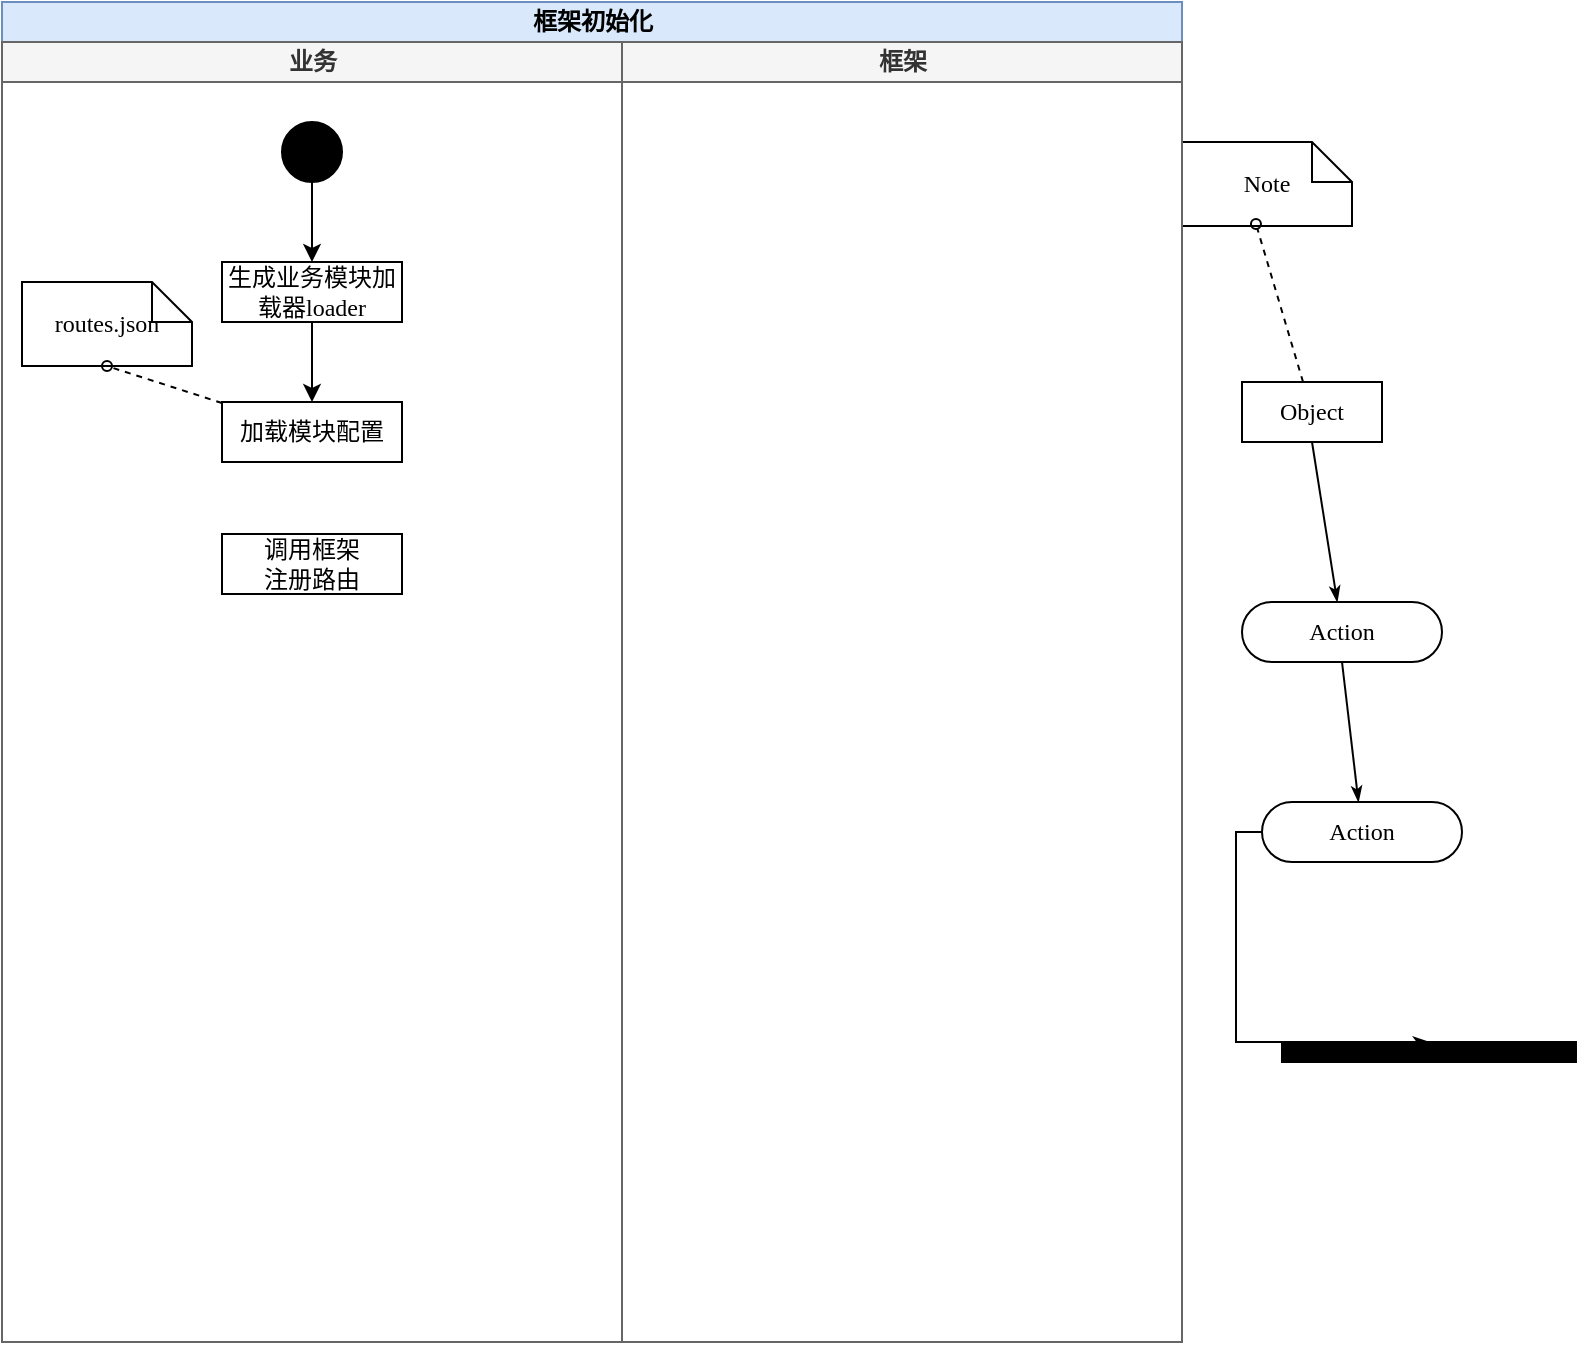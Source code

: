 <mxfile version="13.6.4" type="github">
  <diagram name="Page-1" id="0783ab3e-0a74-02c8-0abd-f7b4e66b4bec">
    <mxGraphModel dx="946" dy="623" grid="1" gridSize="10" guides="1" tooltips="1" connect="1" arrows="1" fold="1" page="1" pageScale="1" pageWidth="850" pageHeight="1100" background="#ffffff" math="0" shadow="0">
      <root>
        <mxCell id="0" />
        <mxCell id="1" parent="0" />
        <mxCell id="oB7Gcxh2frjxIkwhIaY--1" value="Note" style="shape=note;whiteSpace=wrap;html=1;rounded=0;shadow=0;comic=0;labelBackgroundColor=none;strokeWidth=1;fontFamily=Verdana;fontSize=12;align=center;size=20;" vertex="1" parent="1">
          <mxGeometry x="620" y="90" width="85" height="42" as="geometry" />
        </mxCell>
        <mxCell id="oB7Gcxh2frjxIkwhIaY--2" value="Object" style="rounded=0;whiteSpace=wrap;html=1;shadow=0;comic=0;labelBackgroundColor=none;strokeWidth=1;fontFamily=Verdana;fontSize=12;align=center;arcSize=50;" vertex="1" parent="1">
          <mxGeometry x="650" y="210" width="70" height="30" as="geometry" />
        </mxCell>
        <mxCell id="oB7Gcxh2frjxIkwhIaY--3" value="Action" style="rounded=1;whiteSpace=wrap;html=1;shadow=0;comic=0;labelBackgroundColor=none;strokeWidth=1;fontFamily=Verdana;fontSize=12;align=center;arcSize=50;" vertex="1" parent="1">
          <mxGeometry x="650" y="320" width="100" height="30" as="geometry" />
        </mxCell>
        <mxCell id="oB7Gcxh2frjxIkwhIaY--5" style="edgeStyle=none;rounded=0;html=1;labelBackgroundColor=none;startArrow=none;startFill=0;startSize=5;endArrow=oval;endFill=0;endSize=5;jettySize=auto;orthogonalLoop=1;strokeWidth=1;fontFamily=Verdana;fontSize=12;dashed=1;entryX=0.435;entryY=0.976;entryDx=0;entryDy=0;entryPerimeter=0;" edge="1" parent="1" source="oB7Gcxh2frjxIkwhIaY--2" target="oB7Gcxh2frjxIkwhIaY--1">
          <mxGeometry relative="1" as="geometry">
            <mxPoint x="139.625" y="324" as="sourcePoint" />
            <mxPoint x="170.625" y="300" as="targetPoint" />
          </mxGeometry>
        </mxCell>
        <mxCell id="1c1d494c118603dd-34" style="edgeStyle=none;rounded=0;html=1;labelBackgroundColor=none;startArrow=none;startFill=0;startSize=5;endArrow=classicThin;endFill=1;endSize=5;jettySize=auto;orthogonalLoop=1;strokeWidth=1;fontFamily=Verdana;fontSize=12;exitX=0.5;exitY=1;exitDx=0;exitDy=0;" parent="1" source="oB7Gcxh2frjxIkwhIaY--2" target="oB7Gcxh2frjxIkwhIaY--3" edge="1">
          <mxGeometry relative="1" as="geometry" />
        </mxCell>
        <mxCell id="1c1d494c118603dd-16" value="Action" style="rounded=1;whiteSpace=wrap;html=1;shadow=0;comic=0;labelBackgroundColor=none;strokeWidth=1;fontFamily=Verdana;fontSize=12;align=center;arcSize=50;" parent="1" vertex="1">
          <mxGeometry x="660" y="420" width="100" height="30" as="geometry" />
        </mxCell>
        <mxCell id="1c1d494c118603dd-41" style="edgeStyle=none;rounded=0;html=1;labelBackgroundColor=none;startArrow=none;startFill=0;startSize=5;endArrow=classicThin;endFill=1;endSize=5;jettySize=auto;orthogonalLoop=1;strokeWidth=1;fontFamily=Verdana;fontSize=12;exitX=0.5;exitY=1;exitDx=0;exitDy=0;" parent="1" source="oB7Gcxh2frjxIkwhIaY--3" target="1c1d494c118603dd-16" edge="1">
          <mxGeometry relative="1" as="geometry" />
        </mxCell>
        <mxCell id="oB7Gcxh2frjxIkwhIaY--6" value="" style="whiteSpace=wrap;html=1;rounded=0;shadow=0;comic=0;labelBackgroundColor=none;strokeWidth=1;fillColor=#000000;fontFamily=Verdana;fontSize=12;align=center;rotation=0;" vertex="1" parent="1">
          <mxGeometry x="670" y="540" width="147" height="10" as="geometry" />
        </mxCell>
        <mxCell id="1c1d494c118603dd-31" style="edgeStyle=orthogonalEdgeStyle;rounded=0;html=1;entryX=0.5;entryY=0;labelBackgroundColor=none;startArrow=none;startFill=0;startSize=5;endArrow=classicThin;endFill=1;endSize=5;jettySize=auto;orthogonalLoop=1;strokeWidth=1;fontFamily=Verdana;fontSize=12;entryDx=0;entryDy=0;" parent="1" source="1c1d494c118603dd-16" target="oB7Gcxh2frjxIkwhIaY--6" edge="1">
          <mxGeometry relative="1" as="geometry">
            <mxPoint x="505" y="415" as="sourcePoint" />
            <Array as="points">
              <mxPoint x="647" y="435" />
            </Array>
          </mxGeometry>
        </mxCell>
        <mxCell id="1c1d494c118603dd-1" value="框架初始化" style="swimlane;html=1;childLayout=stackLayout;startSize=20;rounded=0;shadow=0;comic=0;labelBackgroundColor=none;strokeWidth=1;fontFamily=Verdana;fontSize=12;align=center;fillColor=#dae8fc;strokeColor=#6c8ebf;" parent="1" vertex="1">
          <mxGeometry x="30" y="20" width="590" height="670" as="geometry" />
        </mxCell>
        <mxCell id="1c1d494c118603dd-2" value="业务" style="swimlane;html=1;startSize=20;fillColor=#f5f5f5;strokeColor=#666666;fontColor=#333333;" parent="1c1d494c118603dd-1" vertex="1">
          <mxGeometry y="20" width="310" height="650" as="geometry" />
        </mxCell>
        <mxCell id="oB7Gcxh2frjxIkwhIaY--10" style="edgeStyle=orthogonalEdgeStyle;rounded=0;orthogonalLoop=1;jettySize=auto;html=1;" edge="1" parent="1c1d494c118603dd-2" source="60571a20871a0731-4" target="oB7Gcxh2frjxIkwhIaY--9">
          <mxGeometry relative="1" as="geometry" />
        </mxCell>
        <mxCell id="oB7Gcxh2frjxIkwhIaY--13" value="routes.json" style="shape=note;whiteSpace=wrap;html=1;rounded=0;shadow=0;comic=0;labelBackgroundColor=none;strokeWidth=1;fontFamily=Verdana;fontSize=12;align=center;size=20;" vertex="1" parent="1c1d494c118603dd-2">
          <mxGeometry x="10" y="120" width="85" height="42" as="geometry" />
        </mxCell>
        <mxCell id="oB7Gcxh2frjxIkwhIaY--15" style="edgeStyle=none;rounded=0;html=1;labelBackgroundColor=none;startArrow=none;startFill=0;startSize=5;endArrow=oval;endFill=0;endSize=5;jettySize=auto;orthogonalLoop=1;strokeWidth=1;fontFamily=Verdana;fontSize=12;dashed=1;entryX=0.5;entryY=1;entryDx=0;entryDy=0;entryPerimeter=0;" edge="1" parent="1c1d494c118603dd-2" source="oB7Gcxh2frjxIkwhIaY--11" target="oB7Gcxh2frjxIkwhIaY--13">
          <mxGeometry relative="1" as="geometry">
            <mxPoint x="83.558" y="219.01" as="sourcePoint" />
            <mxPoint x="60.005" y="140.002" as="targetPoint" />
          </mxGeometry>
        </mxCell>
        <mxCell id="oB7Gcxh2frjxIkwhIaY--16" value="调用框架&lt;br&gt;注册路由" style="rounded=0;whiteSpace=wrap;html=1;shadow=0;comic=0;labelBackgroundColor=none;strokeWidth=1;fontFamily=Verdana;fontSize=12;align=center;arcSize=50;" vertex="1" parent="1c1d494c118603dd-2">
          <mxGeometry x="110" y="246" width="90" height="30" as="geometry" />
        </mxCell>
        <mxCell id="60571a20871a0731-4" value="" style="ellipse;whiteSpace=wrap;html=1;rounded=0;shadow=0;comic=0;labelBackgroundColor=none;strokeWidth=1;fillColor=#000000;fontFamily=Verdana;fontSize=12;align=center;" parent="1c1d494c118603dd-2" vertex="1">
          <mxGeometry x="140" y="40" width="30" height="30" as="geometry" />
        </mxCell>
        <mxCell id="oB7Gcxh2frjxIkwhIaY--9" value="生成业务模块加载器loader" style="rounded=0;whiteSpace=wrap;html=1;shadow=0;comic=0;labelBackgroundColor=none;strokeWidth=1;fontFamily=Verdana;fontSize=12;align=center;arcSize=50;" vertex="1" parent="1c1d494c118603dd-2">
          <mxGeometry x="110" y="110" width="90" height="30" as="geometry" />
        </mxCell>
        <mxCell id="oB7Gcxh2frjxIkwhIaY--11" value="加载模块配置" style="rounded=0;whiteSpace=wrap;html=1;shadow=0;comic=0;labelBackgroundColor=none;strokeWidth=1;fontFamily=Verdana;fontSize=12;align=center;arcSize=50;" vertex="1" parent="1c1d494c118603dd-2">
          <mxGeometry x="110" y="180" width="90" height="30" as="geometry" />
        </mxCell>
        <mxCell id="oB7Gcxh2frjxIkwhIaY--12" style="edgeStyle=orthogonalEdgeStyle;rounded=0;orthogonalLoop=1;jettySize=auto;html=1;" edge="1" parent="1c1d494c118603dd-2" source="oB7Gcxh2frjxIkwhIaY--9" target="oB7Gcxh2frjxIkwhIaY--11">
          <mxGeometry relative="1" as="geometry" />
        </mxCell>
        <mxCell id="1c1d494c118603dd-3" value="框架" style="swimlane;html=1;startSize=20;fillColor=#f5f5f5;strokeColor=#666666;fontColor=#333333;" parent="1c1d494c118603dd-1" vertex="1">
          <mxGeometry x="310" y="20" width="280" height="650" as="geometry" />
        </mxCell>
      </root>
    </mxGraphModel>
  </diagram>
</mxfile>
